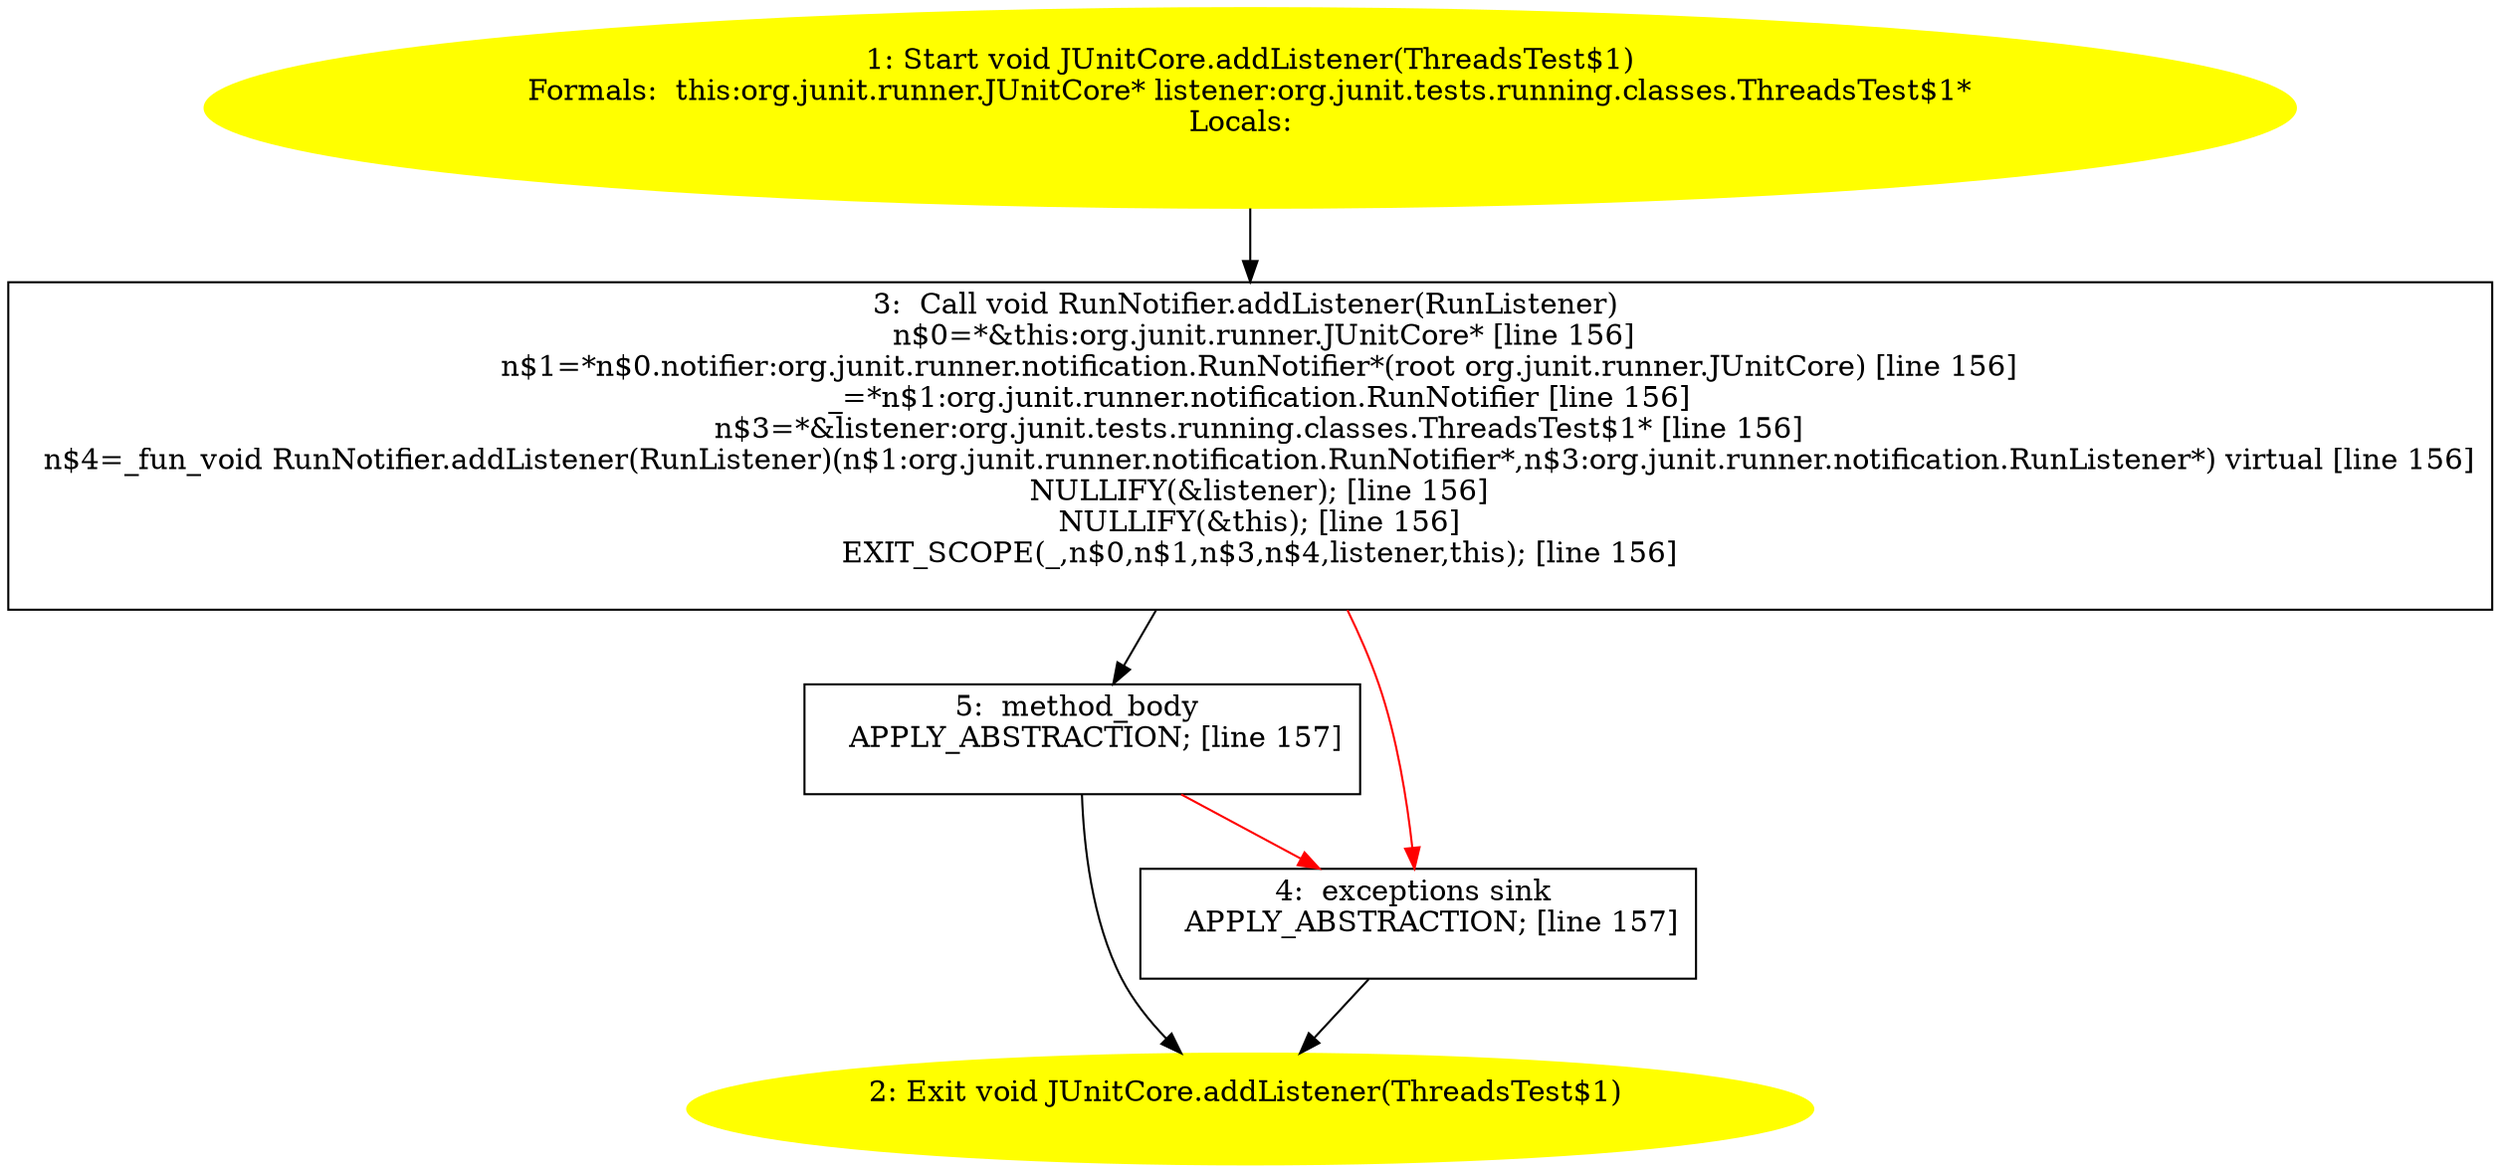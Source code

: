 /* @generated */
digraph cfg {
"org.junit.runner.JUnitCore.addListener(org.junit.tests.running.classes.ThreadsTest$1):void.9dcbae2b7e8d1d2e6b894ee63ee8e08a_1" [label="1: Start void JUnitCore.addListener(ThreadsTest$1)\nFormals:  this:org.junit.runner.JUnitCore* listener:org.junit.tests.running.classes.ThreadsTest$1*\nLocals:  \n  " color=yellow style=filled]
	

	 "org.junit.runner.JUnitCore.addListener(org.junit.tests.running.classes.ThreadsTest$1):void.9dcbae2b7e8d1d2e6b894ee63ee8e08a_1" -> "org.junit.runner.JUnitCore.addListener(org.junit.tests.running.classes.ThreadsTest$1):void.9dcbae2b7e8d1d2e6b894ee63ee8e08a_3" ;
"org.junit.runner.JUnitCore.addListener(org.junit.tests.running.classes.ThreadsTest$1):void.9dcbae2b7e8d1d2e6b894ee63ee8e08a_2" [label="2: Exit void JUnitCore.addListener(ThreadsTest$1) \n  " color=yellow style=filled]
	

"org.junit.runner.JUnitCore.addListener(org.junit.tests.running.classes.ThreadsTest$1):void.9dcbae2b7e8d1d2e6b894ee63ee8e08a_3" [label="3:  Call void RunNotifier.addListener(RunListener) \n   n$0=*&this:org.junit.runner.JUnitCore* [line 156]\n  n$1=*n$0.notifier:org.junit.runner.notification.RunNotifier*(root org.junit.runner.JUnitCore) [line 156]\n  _=*n$1:org.junit.runner.notification.RunNotifier [line 156]\n  n$3=*&listener:org.junit.tests.running.classes.ThreadsTest$1* [line 156]\n  n$4=_fun_void RunNotifier.addListener(RunListener)(n$1:org.junit.runner.notification.RunNotifier*,n$3:org.junit.runner.notification.RunListener*) virtual [line 156]\n  NULLIFY(&listener); [line 156]\n  NULLIFY(&this); [line 156]\n  EXIT_SCOPE(_,n$0,n$1,n$3,n$4,listener,this); [line 156]\n " shape="box"]
	

	 "org.junit.runner.JUnitCore.addListener(org.junit.tests.running.classes.ThreadsTest$1):void.9dcbae2b7e8d1d2e6b894ee63ee8e08a_3" -> "org.junit.runner.JUnitCore.addListener(org.junit.tests.running.classes.ThreadsTest$1):void.9dcbae2b7e8d1d2e6b894ee63ee8e08a_5" ;
	 "org.junit.runner.JUnitCore.addListener(org.junit.tests.running.classes.ThreadsTest$1):void.9dcbae2b7e8d1d2e6b894ee63ee8e08a_3" -> "org.junit.runner.JUnitCore.addListener(org.junit.tests.running.classes.ThreadsTest$1):void.9dcbae2b7e8d1d2e6b894ee63ee8e08a_4" [color="red" ];
"org.junit.runner.JUnitCore.addListener(org.junit.tests.running.classes.ThreadsTest$1):void.9dcbae2b7e8d1d2e6b894ee63ee8e08a_4" [label="4:  exceptions sink \n   APPLY_ABSTRACTION; [line 157]\n " shape="box"]
	

	 "org.junit.runner.JUnitCore.addListener(org.junit.tests.running.classes.ThreadsTest$1):void.9dcbae2b7e8d1d2e6b894ee63ee8e08a_4" -> "org.junit.runner.JUnitCore.addListener(org.junit.tests.running.classes.ThreadsTest$1):void.9dcbae2b7e8d1d2e6b894ee63ee8e08a_2" ;
"org.junit.runner.JUnitCore.addListener(org.junit.tests.running.classes.ThreadsTest$1):void.9dcbae2b7e8d1d2e6b894ee63ee8e08a_5" [label="5:  method_body \n   APPLY_ABSTRACTION; [line 157]\n " shape="box"]
	

	 "org.junit.runner.JUnitCore.addListener(org.junit.tests.running.classes.ThreadsTest$1):void.9dcbae2b7e8d1d2e6b894ee63ee8e08a_5" -> "org.junit.runner.JUnitCore.addListener(org.junit.tests.running.classes.ThreadsTest$1):void.9dcbae2b7e8d1d2e6b894ee63ee8e08a_2" ;
	 "org.junit.runner.JUnitCore.addListener(org.junit.tests.running.classes.ThreadsTest$1):void.9dcbae2b7e8d1d2e6b894ee63ee8e08a_5" -> "org.junit.runner.JUnitCore.addListener(org.junit.tests.running.classes.ThreadsTest$1):void.9dcbae2b7e8d1d2e6b894ee63ee8e08a_4" [color="red" ];
}
